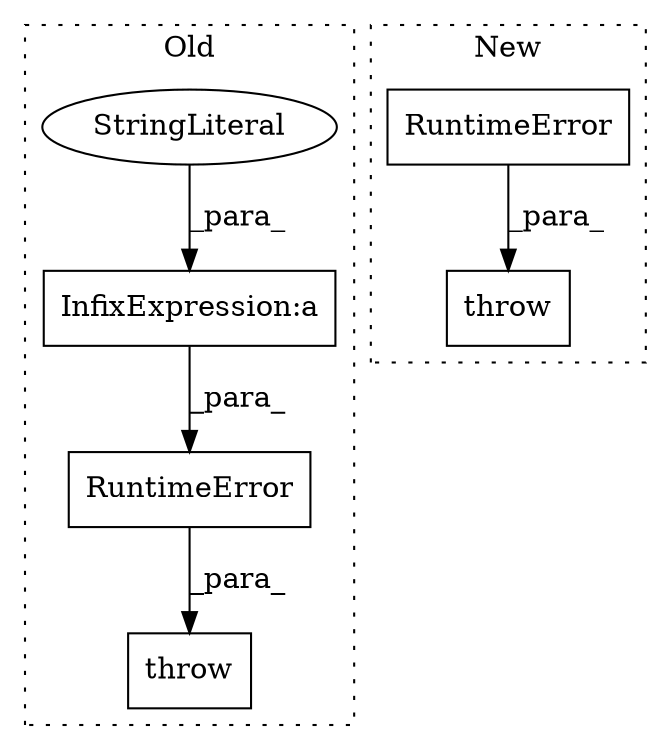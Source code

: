 digraph G {
subgraph cluster0 {
1 [label="RuntimeError" a="32" s="8955,9064" l="13,2" shape="box"];
3 [label="throw" a="53" s="8949" l="6" shape="box"];
5 [label="InfixExpression:a" a="27" s="9039" l="10" shape="box"];
6 [label="StringLiteral" a="45" s="8968" l="71" shape="ellipse"];
label = "Old";
style="dotted";
}
subgraph cluster1 {
2 [label="throw" a="53" s="9661" l="6" shape="box"];
4 [label="RuntimeError" a="32" s="9667,9763" l="13,1" shape="box"];
label = "New";
style="dotted";
}
1 -> 3 [label="_para_"];
4 -> 2 [label="_para_"];
5 -> 1 [label="_para_"];
6 -> 5 [label="_para_"];
}